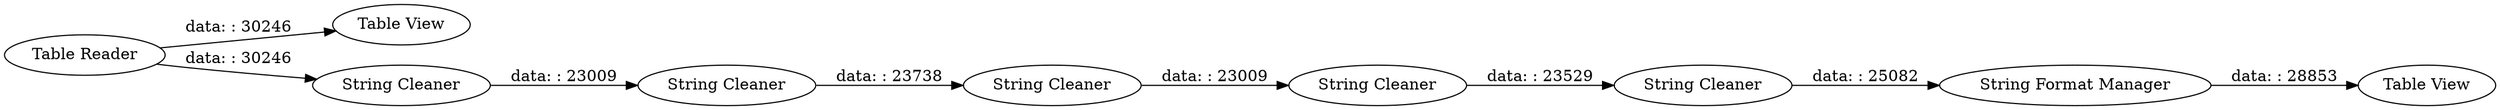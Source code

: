 digraph {
	"-493426767572094305_10" [label="Table View"]
	"-493426767572094305_8" [label="String Cleaner"]
	"-493426767572094305_6" [label="String Format Manager"]
	"-493426767572094305_7" [label="String Cleaner"]
	"-493426767572094305_2" [label="String Cleaner"]
	"-493426767572094305_4" [label="String Cleaner"]
	"-493426767572094305_12" [label="Table Reader"]
	"-493426767572094305_9" [label="Table View"]
	"-493426767572094305_5" [label="String Cleaner"]
	"-493426767572094305_2" -> "-493426767572094305_4" [label="data: : 23009"]
	"-493426767572094305_5" -> "-493426767572094305_7" [label="data: : 23009"]
	"-493426767572094305_6" -> "-493426767572094305_9" [label="data: : 28853"]
	"-493426767572094305_4" -> "-493426767572094305_5" [label="data: : 23738"]
	"-493426767572094305_7" -> "-493426767572094305_8" [label="data: : 23529"]
	"-493426767572094305_8" -> "-493426767572094305_6" [label="data: : 25082"]
	"-493426767572094305_12" -> "-493426767572094305_10" [label="data: : 30246"]
	"-493426767572094305_12" -> "-493426767572094305_2" [label="data: : 30246"]
	rankdir=LR
}
